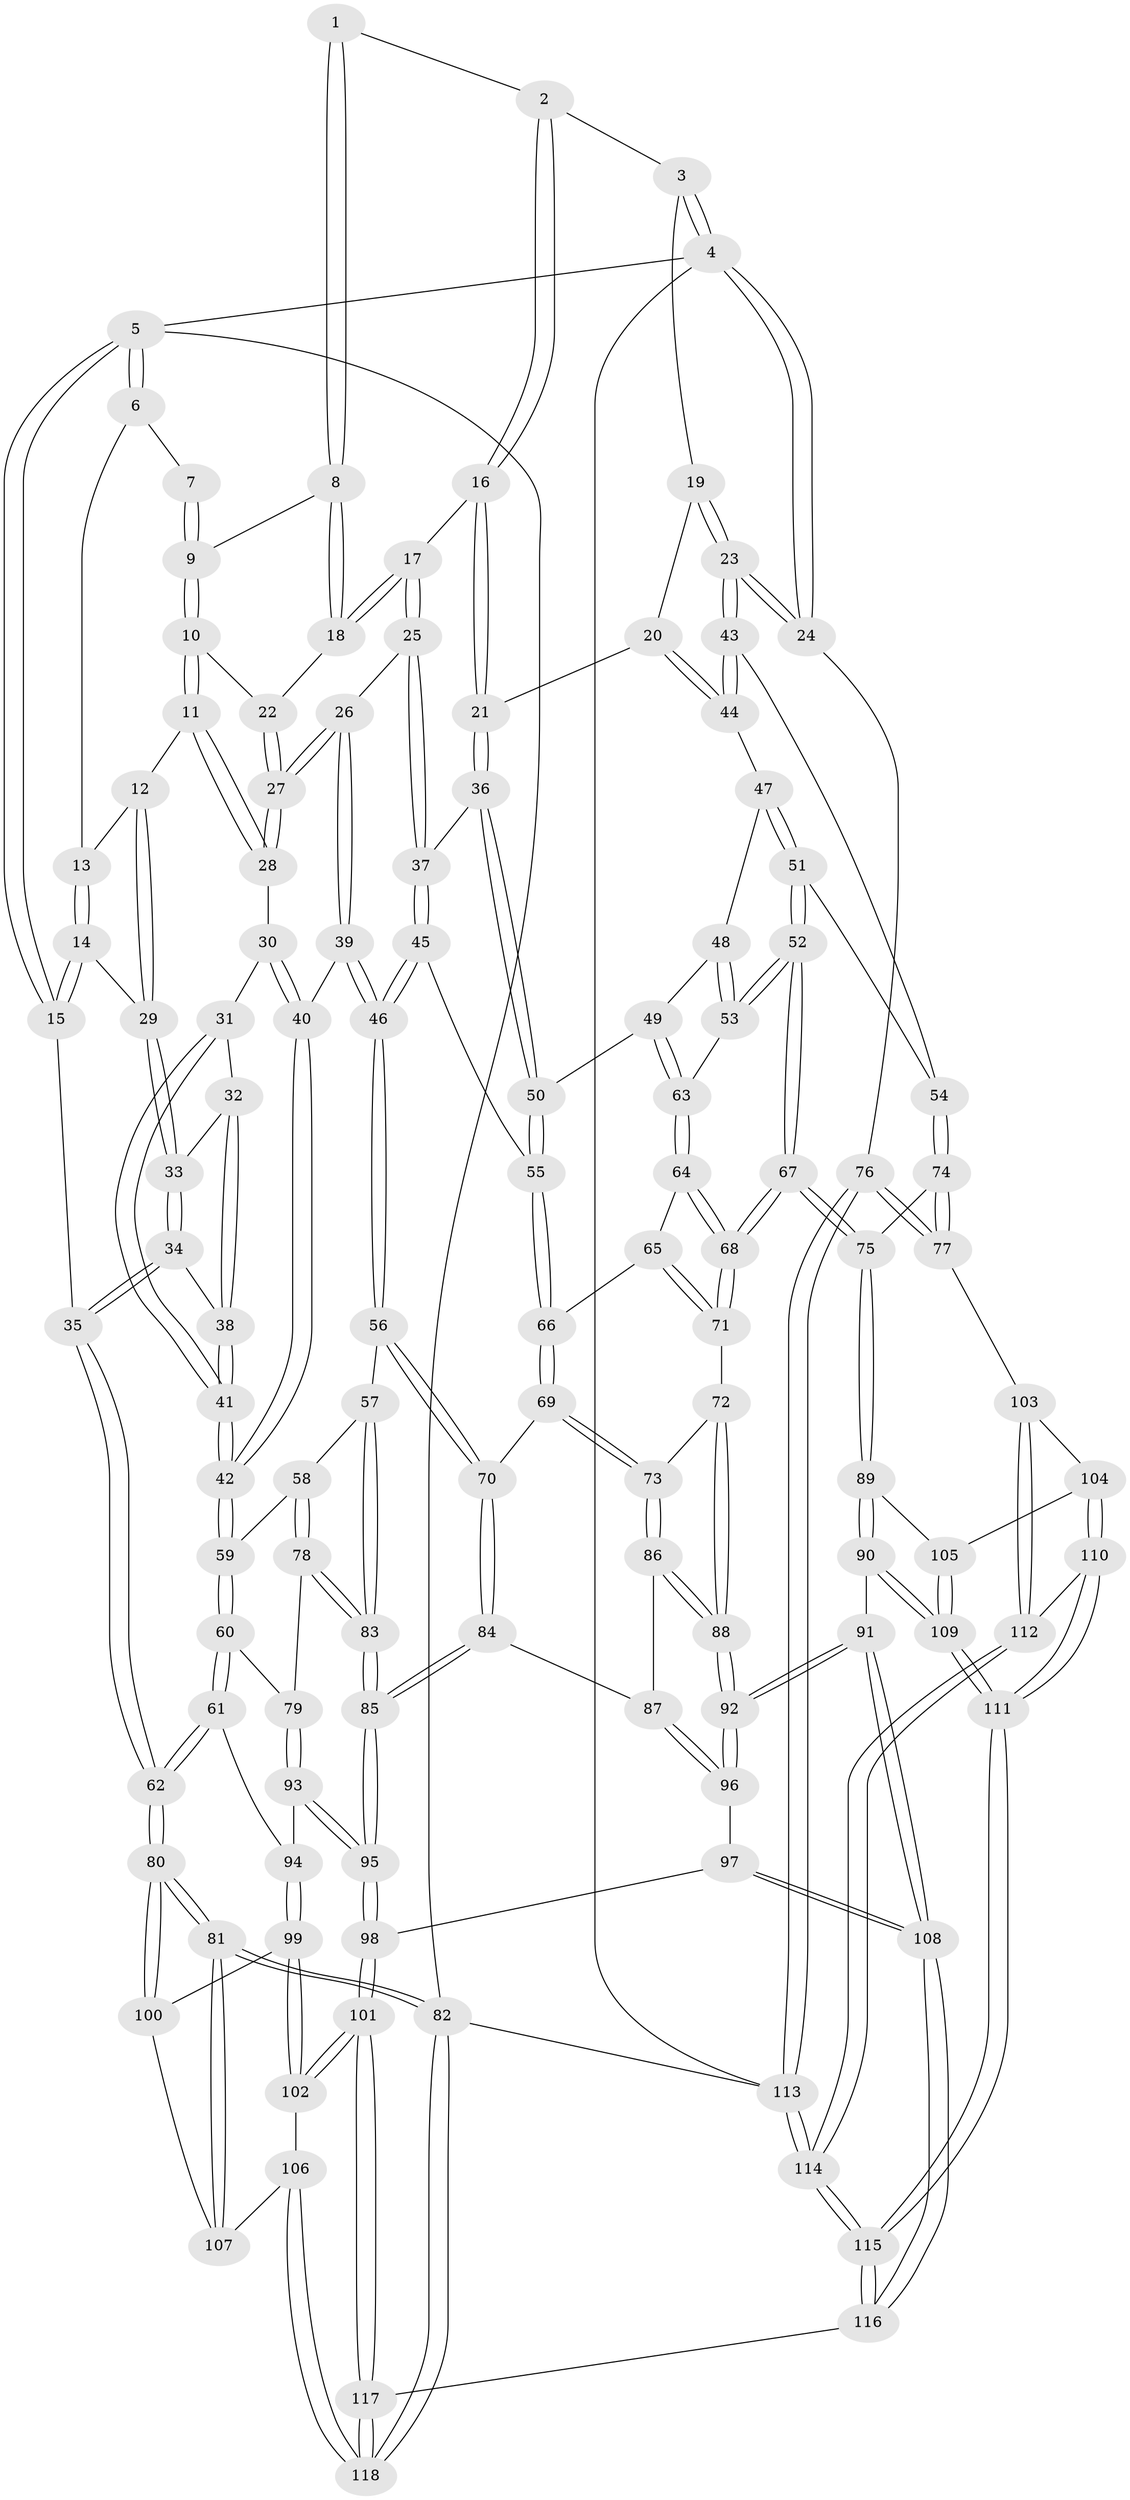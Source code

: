 // coarse degree distribution, {3: 0.14864864864864866, 4: 0.3783783783783784, 5: 0.40540540540540543, 6: 0.05405405405405406, 7: 0.013513513513513514}
// Generated by graph-tools (version 1.1) at 2025/42/03/06/25 10:42:30]
// undirected, 118 vertices, 292 edges
graph export_dot {
graph [start="1"]
  node [color=gray90,style=filled];
  1 [pos="+0.3030520534217434+0"];
  2 [pos="+0.5639679093138775+0"];
  3 [pos="+0.638021952882532+0"];
  4 [pos="+1+0"];
  5 [pos="+0+0"];
  6 [pos="+0+0"];
  7 [pos="+0.21110054960267155+0"];
  8 [pos="+0.32608709756615034+0.07561008062887742"];
  9 [pos="+0.22167827084794853+0.015339107419324559"];
  10 [pos="+0.19043910780929654+0.09246003249677681"];
  11 [pos="+0.17467869707413042+0.10197544724594478"];
  12 [pos="+0.14682309262816506+0.10409137317686128"];
  13 [pos="+0+0"];
  14 [pos="+0.06940124829384627+0.11421626789994513"];
  15 [pos="+0+0.13022432400929582"];
  16 [pos="+0.4630900333319777+0.09240435774511578"];
  17 [pos="+0.40542177930148804+0.12455998519666495"];
  18 [pos="+0.33565348141683216+0.08794237265683984"];
  19 [pos="+0.7062031224071051+0"];
  20 [pos="+0.7044670168472026+0.18461377466704415"];
  21 [pos="+0.5824035203550043+0.22497071207927227"];
  22 [pos="+0.23972853660665977+0.11784916536960942"];
  23 [pos="+1+0.23729746782505526"];
  24 [pos="+1+0.23386731381222592"];
  25 [pos="+0.3686204192652946+0.1911288333168902"];
  26 [pos="+0.30765804776044875+0.22268032807912208"];
  27 [pos="+0.2861302239088531+0.21178535854872654"];
  28 [pos="+0.19860292513680994+0.2094060809985116"];
  29 [pos="+0.09011875806234684+0.12741132919680034"];
  30 [pos="+0.17695495581860832+0.22788182357210884"];
  31 [pos="+0.15430204034582132+0.2308413742008864"];
  32 [pos="+0.11669780008790497+0.22194956597376472"];
  33 [pos="+0.08770612868537171+0.17335865900507116"];
  34 [pos="+0+0.2866125797254476"];
  35 [pos="+0+0.3199692415788616"];
  36 [pos="+0.5804203111347495+0.23024838056824232"];
  37 [pos="+0.44343838287530213+0.3066248921769939"];
  38 [pos="+0.07462744540519084+0.29243373491787605"];
  39 [pos="+0.28129503581193055+0.32940077828091396"];
  40 [pos="+0.22993662029363285+0.3459675190647272"];
  41 [pos="+0.14295467929135908+0.36564895871559805"];
  42 [pos="+0.16195270659807606+0.3973532673649313"];
  43 [pos="+1+0.2487427097577875"];
  44 [pos="+0.7876946442843558+0.2423737941937902"];
  45 [pos="+0.435180615590922+0.3396995109571356"];
  46 [pos="+0.37474045278880913+0.3953928854502062"];
  47 [pos="+0.7720363308336796+0.2727462291884035"];
  48 [pos="+0.716571932096153+0.3144067555118304"];
  49 [pos="+0.6003369545747427+0.3656954876790238"];
  50 [pos="+0.5992731541896409+0.36526692321388576"];
  51 [pos="+0.7454703064886655+0.4271536969676915"];
  52 [pos="+0.7300024175310753+0.4413397934168755"];
  53 [pos="+0.6753291932843196+0.4115570021114721"];
  54 [pos="+0.8965546466749575+0.4189600176746346"];
  55 [pos="+0.5538211785840641+0.39957923064890377"];
  56 [pos="+0.3810619320149099+0.5065117313751957"];
  57 [pos="+0.329550725869425+0.5296241435393562"];
  58 [pos="+0.17849284748113214+0.49584869605859966"];
  59 [pos="+0.1345586868793031+0.47833965036141757"];
  60 [pos="+0.1015230481990845+0.4959299881603174"];
  61 [pos="+0+0.538846066483234"];
  62 [pos="+0+0.5352694984518217"];
  63 [pos="+0.6481766054211334+0.40271949357512465"];
  64 [pos="+0.62706768868656+0.4728261101008775"];
  65 [pos="+0.5785007948554999+0.46350836767666387"];
  66 [pos="+0.547871752143663+0.4182951572180632"];
  67 [pos="+0.725648340654099+0.628382251090246"];
  68 [pos="+0.6797016047955994+0.6092561054426632"];
  69 [pos="+0.4393404092149344+0.5310724151712156"];
  70 [pos="+0.4319813416295418+0.5292595680730909"];
  71 [pos="+0.5926373377250497+0.5896739628419501"];
  72 [pos="+0.5478623818661749+0.5898063159011243"];
  73 [pos="+0.4837108522793822+0.5691062142922342"];
  74 [pos="+0.8390985425803046+0.5992848409550634"];
  75 [pos="+0.7281537142974948+0.6312158949137513"];
  76 [pos="+1+0.6732329587994059"];
  77 [pos="+1+0.6751658201430007"];
  78 [pos="+0.23356902979151617+0.6589362874734997"];
  79 [pos="+0.1671537247325428+0.6606627370235618"];
  80 [pos="+0+0.7435839667234413"];
  81 [pos="+0+0.955151572789269"];
  82 [pos="+0+1"];
  83 [pos="+0.28929283775190817+0.6779644087756832"];
  84 [pos="+0.3836428593345731+0.6841337367744662"];
  85 [pos="+0.2954424184383544+0.6948800305911308"];
  86 [pos="+0.4511703922945253+0.6859091444683165"];
  87 [pos="+0.4102280886935903+0.6956763627581087"];
  88 [pos="+0.5117607161169012+0.758003047166396"];
  89 [pos="+0.7165737304268791+0.7355368943630027"];
  90 [pos="+0.5989488440435119+0.7968154836962104"];
  91 [pos="+0.5552042381874333+0.8038675080181711"];
  92 [pos="+0.5164742268286932+0.7727039927435333"];
  93 [pos="+0.13200792463866107+0.717533260284685"];
  94 [pos="+0.11649290772005756+0.7290598288791439"];
  95 [pos="+0.28855181700956817+0.7463194273303705"];
  96 [pos="+0.4078358572389378+0.7836959095476688"];
  97 [pos="+0.4033554542837595+0.7863254652860765"];
  98 [pos="+0.2986045926146229+0.819446790772897"];
  99 [pos="+0.11493394354106967+0.7521935437651609"];
  100 [pos="+0.0508354121148954+0.7714384884457444"];
  101 [pos="+0.2733173336374693+0.8840454982784894"];
  102 [pos="+0.14164265066611612+0.8317140692959429"];
  103 [pos="+0.9580794718904793+0.7655861186042127"];
  104 [pos="+0.7305524862854395+0.7529984598835694"];
  105 [pos="+0.718787350246298+0.7384499832331548"];
  106 [pos="+0.03997293272100485+0.8901538496707814"];
  107 [pos="+0.02514208812018423+0.8906058509334009"];
  108 [pos="+0.4866446939435984+0.9321969788344339"];
  109 [pos="+0.6454483929454525+0.9607781092284934"];
  110 [pos="+0.7789104028386686+0.8541171052901502"];
  111 [pos="+0.667817889412669+1"];
  112 [pos="+0.8673619078690002+0.8912191976514131"];
  113 [pos="+1+1"];
  114 [pos="+1+1"];
  115 [pos="+0.6286199164704717+1"];
  116 [pos="+0.4033820789220783+1"];
  117 [pos="+0.34236534049649137+1"];
  118 [pos="+0.29257690778272505+1"];
  1 -- 2;
  1 -- 8;
  1 -- 8;
  2 -- 3;
  2 -- 16;
  2 -- 16;
  3 -- 4;
  3 -- 4;
  3 -- 19;
  4 -- 5;
  4 -- 24;
  4 -- 24;
  4 -- 113;
  5 -- 6;
  5 -- 6;
  5 -- 15;
  5 -- 15;
  5 -- 82;
  6 -- 7;
  6 -- 13;
  7 -- 9;
  7 -- 9;
  8 -- 9;
  8 -- 18;
  8 -- 18;
  9 -- 10;
  9 -- 10;
  10 -- 11;
  10 -- 11;
  10 -- 22;
  11 -- 12;
  11 -- 28;
  11 -- 28;
  12 -- 13;
  12 -- 29;
  12 -- 29;
  13 -- 14;
  13 -- 14;
  14 -- 15;
  14 -- 15;
  14 -- 29;
  15 -- 35;
  16 -- 17;
  16 -- 21;
  16 -- 21;
  17 -- 18;
  17 -- 18;
  17 -- 25;
  17 -- 25;
  18 -- 22;
  19 -- 20;
  19 -- 23;
  19 -- 23;
  20 -- 21;
  20 -- 44;
  20 -- 44;
  21 -- 36;
  21 -- 36;
  22 -- 27;
  22 -- 27;
  23 -- 24;
  23 -- 24;
  23 -- 43;
  23 -- 43;
  24 -- 76;
  25 -- 26;
  25 -- 37;
  25 -- 37;
  26 -- 27;
  26 -- 27;
  26 -- 39;
  26 -- 39;
  27 -- 28;
  27 -- 28;
  28 -- 30;
  29 -- 33;
  29 -- 33;
  30 -- 31;
  30 -- 40;
  30 -- 40;
  31 -- 32;
  31 -- 41;
  31 -- 41;
  32 -- 33;
  32 -- 38;
  32 -- 38;
  33 -- 34;
  33 -- 34;
  34 -- 35;
  34 -- 35;
  34 -- 38;
  35 -- 62;
  35 -- 62;
  36 -- 37;
  36 -- 50;
  36 -- 50;
  37 -- 45;
  37 -- 45;
  38 -- 41;
  38 -- 41;
  39 -- 40;
  39 -- 46;
  39 -- 46;
  40 -- 42;
  40 -- 42;
  41 -- 42;
  41 -- 42;
  42 -- 59;
  42 -- 59;
  43 -- 44;
  43 -- 44;
  43 -- 54;
  44 -- 47;
  45 -- 46;
  45 -- 46;
  45 -- 55;
  46 -- 56;
  46 -- 56;
  47 -- 48;
  47 -- 51;
  47 -- 51;
  48 -- 49;
  48 -- 53;
  48 -- 53;
  49 -- 50;
  49 -- 63;
  49 -- 63;
  50 -- 55;
  50 -- 55;
  51 -- 52;
  51 -- 52;
  51 -- 54;
  52 -- 53;
  52 -- 53;
  52 -- 67;
  52 -- 67;
  53 -- 63;
  54 -- 74;
  54 -- 74;
  55 -- 66;
  55 -- 66;
  56 -- 57;
  56 -- 70;
  56 -- 70;
  57 -- 58;
  57 -- 83;
  57 -- 83;
  58 -- 59;
  58 -- 78;
  58 -- 78;
  59 -- 60;
  59 -- 60;
  60 -- 61;
  60 -- 61;
  60 -- 79;
  61 -- 62;
  61 -- 62;
  61 -- 94;
  62 -- 80;
  62 -- 80;
  63 -- 64;
  63 -- 64;
  64 -- 65;
  64 -- 68;
  64 -- 68;
  65 -- 66;
  65 -- 71;
  65 -- 71;
  66 -- 69;
  66 -- 69;
  67 -- 68;
  67 -- 68;
  67 -- 75;
  67 -- 75;
  68 -- 71;
  68 -- 71;
  69 -- 70;
  69 -- 73;
  69 -- 73;
  70 -- 84;
  70 -- 84;
  71 -- 72;
  72 -- 73;
  72 -- 88;
  72 -- 88;
  73 -- 86;
  73 -- 86;
  74 -- 75;
  74 -- 77;
  74 -- 77;
  75 -- 89;
  75 -- 89;
  76 -- 77;
  76 -- 77;
  76 -- 113;
  76 -- 113;
  77 -- 103;
  78 -- 79;
  78 -- 83;
  78 -- 83;
  79 -- 93;
  79 -- 93;
  80 -- 81;
  80 -- 81;
  80 -- 100;
  80 -- 100;
  81 -- 82;
  81 -- 82;
  81 -- 107;
  81 -- 107;
  82 -- 118;
  82 -- 118;
  82 -- 113;
  83 -- 85;
  83 -- 85;
  84 -- 85;
  84 -- 85;
  84 -- 87;
  85 -- 95;
  85 -- 95;
  86 -- 87;
  86 -- 88;
  86 -- 88;
  87 -- 96;
  87 -- 96;
  88 -- 92;
  88 -- 92;
  89 -- 90;
  89 -- 90;
  89 -- 105;
  90 -- 91;
  90 -- 109;
  90 -- 109;
  91 -- 92;
  91 -- 92;
  91 -- 108;
  91 -- 108;
  92 -- 96;
  92 -- 96;
  93 -- 94;
  93 -- 95;
  93 -- 95;
  94 -- 99;
  94 -- 99;
  95 -- 98;
  95 -- 98;
  96 -- 97;
  97 -- 98;
  97 -- 108;
  97 -- 108;
  98 -- 101;
  98 -- 101;
  99 -- 100;
  99 -- 102;
  99 -- 102;
  100 -- 107;
  101 -- 102;
  101 -- 102;
  101 -- 117;
  101 -- 117;
  102 -- 106;
  103 -- 104;
  103 -- 112;
  103 -- 112;
  104 -- 105;
  104 -- 110;
  104 -- 110;
  105 -- 109;
  105 -- 109;
  106 -- 107;
  106 -- 118;
  106 -- 118;
  108 -- 116;
  108 -- 116;
  109 -- 111;
  109 -- 111;
  110 -- 111;
  110 -- 111;
  110 -- 112;
  111 -- 115;
  111 -- 115;
  112 -- 114;
  112 -- 114;
  113 -- 114;
  113 -- 114;
  114 -- 115;
  114 -- 115;
  115 -- 116;
  115 -- 116;
  116 -- 117;
  117 -- 118;
  117 -- 118;
}
